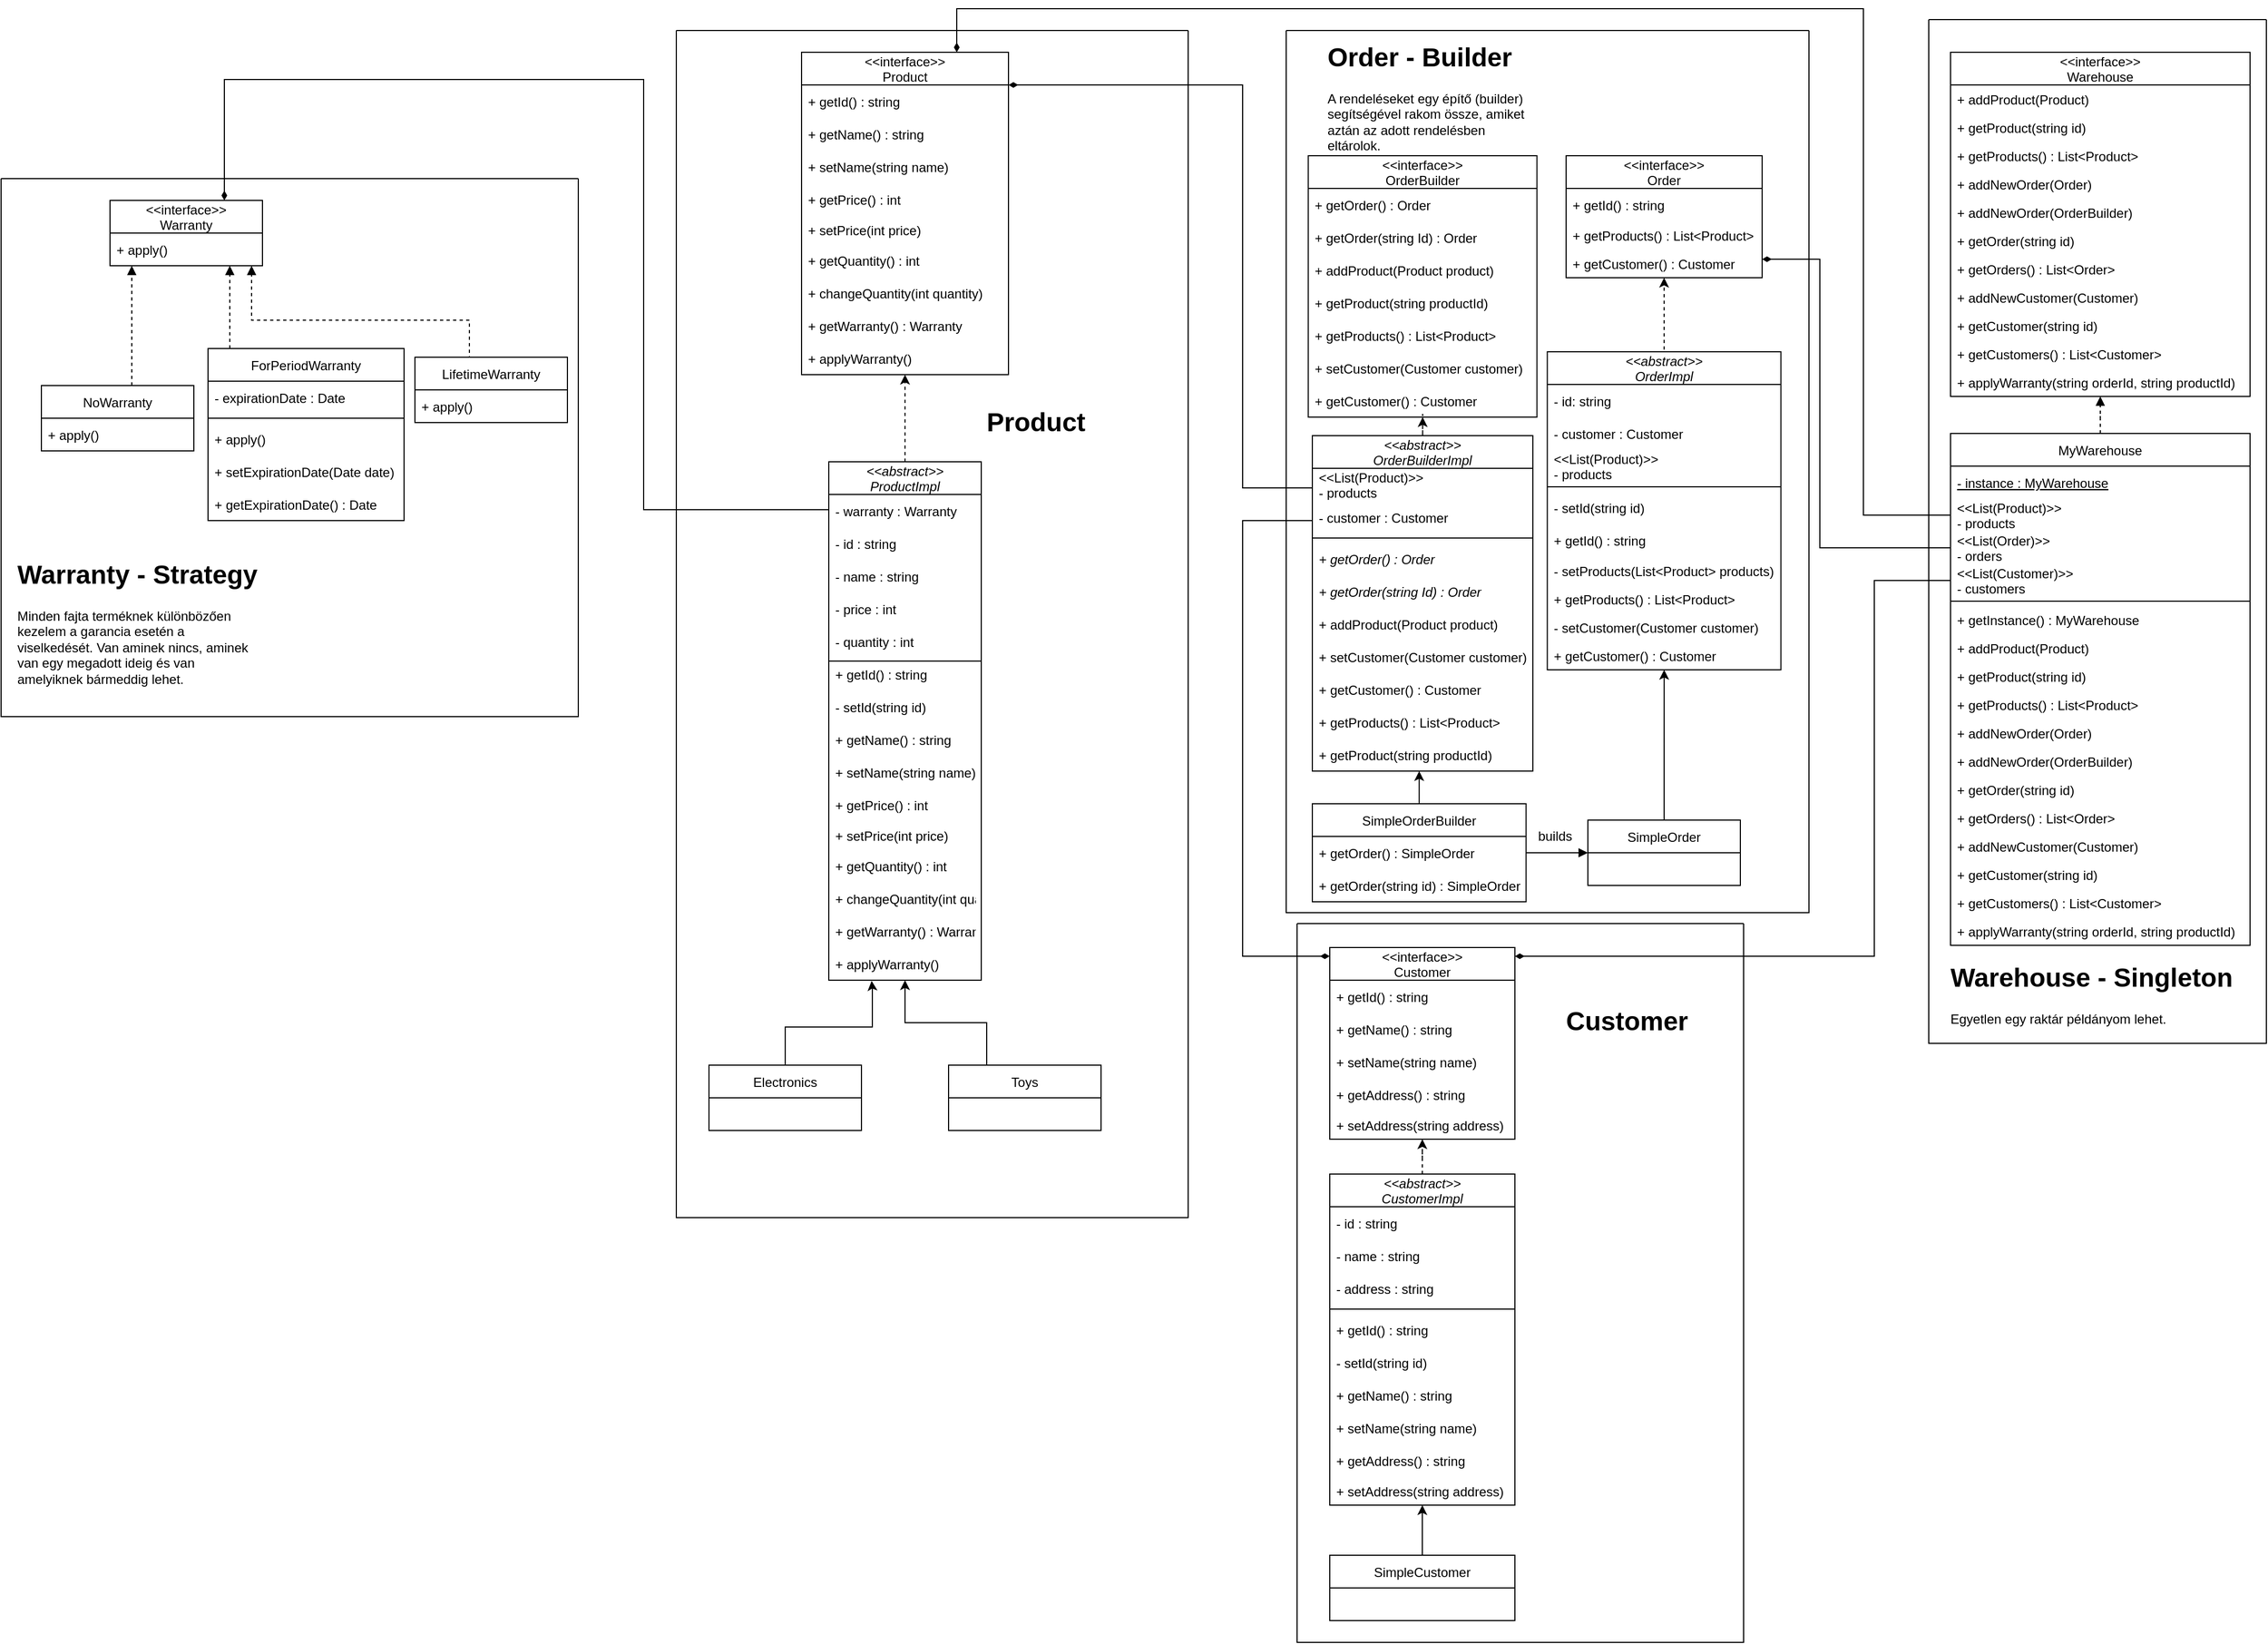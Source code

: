 <mxfile version="18.0.1" type="device"><diagram id="oBquJMsEWs1IF7gtA419" name="Page-1"><mxGraphModel dx="1978" dy="1832" grid="1" gridSize="10" guides="1" tooltips="1" connect="1" arrows="1" fold="1" page="1" pageScale="1" pageWidth="827" pageHeight="1169" math="0" shadow="0"><root><mxCell id="0"/><mxCell id="1" parent="0"/><mxCell id="hvf_pvSt8CkmwN6TIGZC-6" value="&lt;&lt;interface&gt;&gt;&#10;Product" style="swimlane;fontStyle=0;childLayout=stackLayout;horizontal=1;startSize=30;horizontalStack=0;resizeParent=1;resizeParentMax=0;resizeLast=0;collapsible=1;marginBottom=0;" parent="1" vertex="1"><mxGeometry x="-55" y="30" width="190" height="296" as="geometry"/></mxCell><mxCell id="hvf_pvSt8CkmwN6TIGZC-126" value="+ getId() : string" style="text;strokeColor=none;fillColor=none;align=left;verticalAlign=middle;spacingLeft=4;spacingRight=4;overflow=hidden;points=[[0,0.5],[1,0.5]];portConstraint=eastwest;rotatable=0;" parent="hvf_pvSt8CkmwN6TIGZC-6" vertex="1"><mxGeometry y="30" width="190" height="30" as="geometry"/></mxCell><mxCell id="hvf_pvSt8CkmwN6TIGZC-7" value="+ getName() : string" style="text;strokeColor=none;fillColor=none;align=left;verticalAlign=middle;spacingLeft=4;spacingRight=4;overflow=hidden;points=[[0,0.5],[1,0.5]];portConstraint=eastwest;rotatable=0;" parent="hvf_pvSt8CkmwN6TIGZC-6" vertex="1"><mxGeometry y="60" width="190" height="30" as="geometry"/></mxCell><mxCell id="hvf_pvSt8CkmwN6TIGZC-8" value="+ setName(string name)" style="text;strokeColor=none;fillColor=none;align=left;verticalAlign=middle;spacingLeft=4;spacingRight=4;overflow=hidden;points=[[0,0.5],[1,0.5]];portConstraint=eastwest;rotatable=0;" parent="hvf_pvSt8CkmwN6TIGZC-6" vertex="1"><mxGeometry y="90" width="190" height="30" as="geometry"/></mxCell><mxCell id="hvf_pvSt8CkmwN6TIGZC-9" value="+ getPrice() : int" style="text;strokeColor=none;fillColor=none;align=left;verticalAlign=middle;spacingLeft=4;spacingRight=4;overflow=hidden;points=[[0,0.5],[1,0.5]];portConstraint=eastwest;rotatable=0;" parent="hvf_pvSt8CkmwN6TIGZC-6" vertex="1"><mxGeometry y="120" width="190" height="30" as="geometry"/></mxCell><mxCell id="hvf_pvSt8CkmwN6TIGZC-125" value="+ setPrice(int price)" style="text;strokeColor=none;fillColor=none;align=left;verticalAlign=top;spacingLeft=4;spacingRight=4;overflow=hidden;rotatable=0;points=[[0,0.5],[1,0.5]];portConstraint=eastwest;" parent="hvf_pvSt8CkmwN6TIGZC-6" vertex="1"><mxGeometry y="150" width="190" height="26" as="geometry"/></mxCell><mxCell id="hvf_pvSt8CkmwN6TIGZC-129" value="+ getQuantity() : int" style="text;strokeColor=none;fillColor=none;align=left;verticalAlign=middle;spacingLeft=4;spacingRight=4;overflow=hidden;points=[[0,0.5],[1,0.5]];portConstraint=eastwest;rotatable=0;" parent="hvf_pvSt8CkmwN6TIGZC-6" vertex="1"><mxGeometry y="176" width="190" height="30" as="geometry"/></mxCell><mxCell id="hvf_pvSt8CkmwN6TIGZC-128" value="+ changeQuantity(int quantity)" style="text;strokeColor=none;fillColor=none;align=left;verticalAlign=middle;spacingLeft=4;spacingRight=4;overflow=hidden;points=[[0,0.5],[1,0.5]];portConstraint=eastwest;rotatable=0;" parent="hvf_pvSt8CkmwN6TIGZC-6" vertex="1"><mxGeometry y="206" width="190" height="30" as="geometry"/></mxCell><mxCell id="hvf_pvSt8CkmwN6TIGZC-130" value="+ getWarranty() : Warranty" style="text;strokeColor=none;fillColor=none;align=left;verticalAlign=middle;spacingLeft=4;spacingRight=4;overflow=hidden;points=[[0,0.5],[1,0.5]];portConstraint=eastwest;rotatable=0;" parent="hvf_pvSt8CkmwN6TIGZC-6" vertex="1"><mxGeometry y="236" width="190" height="30" as="geometry"/></mxCell><mxCell id="hvf_pvSt8CkmwN6TIGZC-131" value="+ applyWarranty()" style="text;strokeColor=none;fillColor=none;align=left;verticalAlign=middle;spacingLeft=4;spacingRight=4;overflow=hidden;points=[[0,0.5],[1,0.5]];portConstraint=eastwest;rotatable=0;" parent="hvf_pvSt8CkmwN6TIGZC-6" vertex="1"><mxGeometry y="266" width="190" height="30" as="geometry"/></mxCell><mxCell id="hvf_pvSt8CkmwN6TIGZC-17" style="edgeStyle=orthogonalEdgeStyle;rounded=0;orthogonalLoop=1;jettySize=auto;html=1;exitX=0.5;exitY=0;exitDx=0;exitDy=0;dashed=1;" parent="1" source="hvf_pvSt8CkmwN6TIGZC-11" target="hvf_pvSt8CkmwN6TIGZC-6" edge="1"><mxGeometry relative="1" as="geometry"/></mxCell><mxCell id="hvf_pvSt8CkmwN6TIGZC-11" value="&lt;&lt;abstract&gt;&gt;&#10;ProductImpl" style="swimlane;fontStyle=2;childLayout=stackLayout;horizontal=1;startSize=30;horizontalStack=0;resizeParent=1;resizeParentMax=0;resizeLast=0;collapsible=1;marginBottom=0;" parent="1" vertex="1"><mxGeometry x="-30" y="406" width="140" height="476" as="geometry"/></mxCell><mxCell id="hvf_pvSt8CkmwN6TIGZC-12" value="- warranty : Warranty" style="text;strokeColor=none;fillColor=none;align=left;verticalAlign=middle;spacingLeft=4;spacingRight=4;overflow=hidden;points=[[0,0.5],[1,0.5]];portConstraint=eastwest;rotatable=0;" parent="hvf_pvSt8CkmwN6TIGZC-11" vertex="1"><mxGeometry y="30" width="140" height="30" as="geometry"/></mxCell><mxCell id="hvf_pvSt8CkmwN6TIGZC-13" value="- id : string" style="text;strokeColor=none;fillColor=none;align=left;verticalAlign=middle;spacingLeft=4;spacingRight=4;overflow=hidden;points=[[0,0.5],[1,0.5]];portConstraint=eastwest;rotatable=0;" parent="hvf_pvSt8CkmwN6TIGZC-11" vertex="1"><mxGeometry y="60" width="140" height="30" as="geometry"/></mxCell><mxCell id="hvf_pvSt8CkmwN6TIGZC-14" value="- name : string" style="text;strokeColor=none;fillColor=none;align=left;verticalAlign=middle;spacingLeft=4;spacingRight=4;overflow=hidden;points=[[0,0.5],[1,0.5]];portConstraint=eastwest;rotatable=0;" parent="hvf_pvSt8CkmwN6TIGZC-11" vertex="1"><mxGeometry y="90" width="140" height="30" as="geometry"/></mxCell><mxCell id="hvf_pvSt8CkmwN6TIGZC-132" value="- price : int" style="text;strokeColor=none;fillColor=none;align=left;verticalAlign=middle;spacingLeft=4;spacingRight=4;overflow=hidden;points=[[0,0.5],[1,0.5]];portConstraint=eastwest;rotatable=0;" parent="hvf_pvSt8CkmwN6TIGZC-11" vertex="1"><mxGeometry y="120" width="140" height="30" as="geometry"/></mxCell><mxCell id="hvf_pvSt8CkmwN6TIGZC-133" value="- quantity : int" style="text;strokeColor=none;fillColor=none;align=left;verticalAlign=middle;spacingLeft=4;spacingRight=4;overflow=hidden;points=[[0,0.5],[1,0.5]];portConstraint=eastwest;rotatable=0;" parent="hvf_pvSt8CkmwN6TIGZC-11" vertex="1"><mxGeometry y="150" width="140" height="30" as="geometry"/></mxCell><mxCell id="hvf_pvSt8CkmwN6TIGZC-153" value="+ getId() : string" style="text;strokeColor=none;fillColor=none;align=left;verticalAlign=middle;spacingLeft=4;spacingRight=4;overflow=hidden;points=[[0,0.5],[1,0.5]];portConstraint=eastwest;rotatable=0;" parent="hvf_pvSt8CkmwN6TIGZC-11" vertex="1"><mxGeometry y="180" width="140" height="30" as="geometry"/></mxCell><mxCell id="hvf_pvSt8CkmwN6TIGZC-154" value="- setId(string id)" style="text;strokeColor=none;fillColor=none;align=left;verticalAlign=middle;spacingLeft=4;spacingRight=4;overflow=hidden;points=[[0,0.5],[1,0.5]];portConstraint=eastwest;rotatable=0;" parent="hvf_pvSt8CkmwN6TIGZC-11" vertex="1"><mxGeometry y="210" width="140" height="30" as="geometry"/></mxCell><mxCell id="hvf_pvSt8CkmwN6TIGZC-155" value="+ getName() : string" style="text;strokeColor=none;fillColor=none;align=left;verticalAlign=middle;spacingLeft=4;spacingRight=4;overflow=hidden;points=[[0,0.5],[1,0.5]];portConstraint=eastwest;rotatable=0;" parent="hvf_pvSt8CkmwN6TIGZC-11" vertex="1"><mxGeometry y="240" width="140" height="30" as="geometry"/></mxCell><mxCell id="hvf_pvSt8CkmwN6TIGZC-156" value="+ setName(string name)" style="text;strokeColor=none;fillColor=none;align=left;verticalAlign=middle;spacingLeft=4;spacingRight=4;overflow=hidden;points=[[0,0.5],[1,0.5]];portConstraint=eastwest;rotatable=0;" parent="hvf_pvSt8CkmwN6TIGZC-11" vertex="1"><mxGeometry y="270" width="140" height="30" as="geometry"/></mxCell><mxCell id="hvf_pvSt8CkmwN6TIGZC-157" value="+ getPrice() : int" style="text;strokeColor=none;fillColor=none;align=left;verticalAlign=middle;spacingLeft=4;spacingRight=4;overflow=hidden;points=[[0,0.5],[1,0.5]];portConstraint=eastwest;rotatable=0;" parent="hvf_pvSt8CkmwN6TIGZC-11" vertex="1"><mxGeometry y="300" width="140" height="30" as="geometry"/></mxCell><mxCell id="hvf_pvSt8CkmwN6TIGZC-158" value="+ setPrice(int price)" style="text;strokeColor=none;fillColor=none;align=left;verticalAlign=top;spacingLeft=4;spacingRight=4;overflow=hidden;rotatable=0;points=[[0,0.5],[1,0.5]];portConstraint=eastwest;" parent="hvf_pvSt8CkmwN6TIGZC-11" vertex="1"><mxGeometry y="330" width="140" height="26" as="geometry"/></mxCell><mxCell id="hvf_pvSt8CkmwN6TIGZC-159" value="+ getQuantity() : int" style="text;strokeColor=none;fillColor=none;align=left;verticalAlign=middle;spacingLeft=4;spacingRight=4;overflow=hidden;points=[[0,0.5],[1,0.5]];portConstraint=eastwest;rotatable=0;" parent="hvf_pvSt8CkmwN6TIGZC-11" vertex="1"><mxGeometry y="356" width="140" height="30" as="geometry"/></mxCell><mxCell id="hvf_pvSt8CkmwN6TIGZC-160" value="+ changeQuantity(int quantity)" style="text;strokeColor=none;fillColor=none;align=left;verticalAlign=middle;spacingLeft=4;spacingRight=4;overflow=hidden;points=[[0,0.5],[1,0.5]];portConstraint=eastwest;rotatable=0;" parent="hvf_pvSt8CkmwN6TIGZC-11" vertex="1"><mxGeometry y="386" width="140" height="30" as="geometry"/></mxCell><mxCell id="hvf_pvSt8CkmwN6TIGZC-161" value="+ getWarranty() : Warranty" style="text;strokeColor=none;fillColor=none;align=left;verticalAlign=middle;spacingLeft=4;spacingRight=4;overflow=hidden;points=[[0,0.5],[1,0.5]];portConstraint=eastwest;rotatable=0;" parent="hvf_pvSt8CkmwN6TIGZC-11" vertex="1"><mxGeometry y="416" width="140" height="30" as="geometry"/></mxCell><mxCell id="hvf_pvSt8CkmwN6TIGZC-162" value="+ applyWarranty()" style="text;strokeColor=none;fillColor=none;align=left;verticalAlign=middle;spacingLeft=4;spacingRight=4;overflow=hidden;points=[[0,0.5],[1,0.5]];portConstraint=eastwest;rotatable=0;" parent="hvf_pvSt8CkmwN6TIGZC-11" vertex="1"><mxGeometry y="446" width="140" height="30" as="geometry"/></mxCell><mxCell id="hvf_pvSt8CkmwN6TIGZC-31" value="&lt;&lt;interface&gt;&gt;&#10;Warranty" style="swimlane;fontStyle=0;childLayout=stackLayout;horizontal=1;startSize=30;horizontalStack=0;resizeParent=1;resizeParentMax=0;resizeLast=0;collapsible=1;marginBottom=0;" parent="1" vertex="1"><mxGeometry x="-690" y="166" width="140" height="60" as="geometry"/></mxCell><mxCell id="hvf_pvSt8CkmwN6TIGZC-32" value="+ apply()" style="text;strokeColor=none;fillColor=none;align=left;verticalAlign=middle;spacingLeft=4;spacingRight=4;overflow=hidden;points=[[0,0.5],[1,0.5]];portConstraint=eastwest;rotatable=0;" parent="hvf_pvSt8CkmwN6TIGZC-31" vertex="1"><mxGeometry y="30" width="140" height="30" as="geometry"/></mxCell><mxCell id="hvf_pvSt8CkmwN6TIGZC-35" style="edgeStyle=orthogonalEdgeStyle;rounded=0;orthogonalLoop=1;jettySize=auto;html=1;endArrow=diamondThin;endFill=1;strokeWidth=1;entryX=0.75;entryY=0;entryDx=0;entryDy=0;exitX=0;exitY=0.5;exitDx=0;exitDy=0;" parent="1" source="hvf_pvSt8CkmwN6TIGZC-12" target="hvf_pvSt8CkmwN6TIGZC-31" edge="1"><mxGeometry relative="1" as="geometry"><mxPoint x="150" y="245" as="sourcePoint"/><Array as="points"><mxPoint x="-30" y="450"/><mxPoint x="-200" y="450"/><mxPoint x="-200" y="55"/><mxPoint x="-585" y="55"/></Array></mxGeometry></mxCell><mxCell id="hvf_pvSt8CkmwN6TIGZC-45" style="edgeStyle=orthogonalEdgeStyle;rounded=0;orthogonalLoop=1;jettySize=auto;html=1;exitX=0.25;exitY=0;exitDx=0;exitDy=0;endArrow=block;endFill=1;strokeWidth=1;dashed=1;" parent="1" source="hvf_pvSt8CkmwN6TIGZC-36" target="hvf_pvSt8CkmwN6TIGZC-31" edge="1"><mxGeometry relative="1" as="geometry"><mxPoint x="-670" y="286" as="targetPoint"/><Array as="points"><mxPoint x="-670" y="336"/></Array></mxGeometry></mxCell><mxCell id="hvf_pvSt8CkmwN6TIGZC-36" value="NoWarranty" style="swimlane;fontStyle=0;childLayout=stackLayout;horizontal=1;startSize=30;horizontalStack=0;resizeParent=1;resizeParentMax=0;resizeLast=0;collapsible=1;marginBottom=0;" parent="1" vertex="1"><mxGeometry x="-753" y="336" width="140" height="60" as="geometry"/></mxCell><mxCell id="hvf_pvSt8CkmwN6TIGZC-166" value="+ apply()" style="text;strokeColor=none;fillColor=none;align=left;verticalAlign=middle;spacingLeft=4;spacingRight=4;overflow=hidden;points=[[0,0.5],[1,0.5]];portConstraint=eastwest;rotatable=0;" parent="hvf_pvSt8CkmwN6TIGZC-36" vertex="1"><mxGeometry y="30" width="140" height="30" as="geometry"/></mxCell><mxCell id="hvf_pvSt8CkmwN6TIGZC-54" style="edgeStyle=orthogonalEdgeStyle;rounded=0;orthogonalLoop=1;jettySize=auto;html=1;endArrow=block;endFill=1;strokeWidth=1;dashed=1;" parent="1" source="hvf_pvSt8CkmwN6TIGZC-46" target="hvf_pvSt8CkmwN6TIGZC-31" edge="1"><mxGeometry relative="1" as="geometry"><mxPoint x="-630" y="286" as="targetPoint"/><Array as="points"><mxPoint x="-580" y="266"/><mxPoint x="-580" y="266"/></Array></mxGeometry></mxCell><mxCell id="hvf_pvSt8CkmwN6TIGZC-55" style="edgeStyle=orthogonalEdgeStyle;rounded=0;orthogonalLoop=1;jettySize=auto;html=1;exitX=0.5;exitY=0;exitDx=0;exitDy=0;endArrow=block;endFill=1;strokeWidth=1;dashed=1;" parent="1" source="hvf_pvSt8CkmwN6TIGZC-50" target="hvf_pvSt8CkmwN6TIGZC-31" edge="1"><mxGeometry relative="1" as="geometry"><mxPoint x="-590" y="286" as="targetPoint"/><Array as="points"><mxPoint x="-360" y="276"/><mxPoint x="-560" y="276"/></Array></mxGeometry></mxCell><mxCell id="hvf_pvSt8CkmwN6TIGZC-75" style="edgeStyle=orthogonalEdgeStyle;rounded=0;orthogonalLoop=1;jettySize=auto;html=1;exitX=0;exitY=0.5;exitDx=0;exitDy=0;entryX=0.75;entryY=0;entryDx=0;entryDy=0;endArrow=diamondThin;endFill=1;strokeWidth=1;" parent="1" source="hvf_pvSt8CkmwN6TIGZC-66" target="hvf_pvSt8CkmwN6TIGZC-6" edge="1"><mxGeometry relative="1" as="geometry"><Array as="points"><mxPoint x="920" y="455"/><mxPoint x="920" y="-10"/><mxPoint x="88" y="-10"/></Array></mxGeometry></mxCell><mxCell id="hvf_pvSt8CkmwN6TIGZC-85" style="edgeStyle=orthogonalEdgeStyle;rounded=0;orthogonalLoop=1;jettySize=auto;html=1;exitX=0;exitY=0.5;exitDx=0;exitDy=0;endArrow=diamondThin;endFill=1;strokeWidth=1;" parent="1" source="hvf_pvSt8CkmwN6TIGZC-68" target="hvf_pvSt8CkmwN6TIGZC-88" edge="1"><mxGeometry relative="1" as="geometry"><Array as="points"><mxPoint x="880" y="485"/><mxPoint x="880" y="220"/></Array></mxGeometry></mxCell><mxCell id="hvf_pvSt8CkmwN6TIGZC-87" style="edgeStyle=orthogonalEdgeStyle;rounded=0;orthogonalLoop=1;jettySize=auto;html=1;exitX=0;exitY=0.5;exitDx=0;exitDy=0;endArrow=diamondThin;endFill=1;strokeWidth=1;" parent="1" source="hvf_pvSt8CkmwN6TIGZC-141" target="hvf_pvSt8CkmwN6TIGZC-6" edge="1"><mxGeometry relative="1" as="geometry"><Array as="points"><mxPoint x="350" y="430"/><mxPoint x="350" y="60"/></Array><mxPoint x="437" y="564" as="sourcePoint"/></mxGeometry></mxCell><mxCell id="hvf_pvSt8CkmwN6TIGZC-136" value="" style="swimlane;startSize=0;" parent="1" vertex="1"><mxGeometry x="390" y="10" width="480" height="810" as="geometry"><mxRectangle x="400" y="226" width="50" height="40" as="alternateBounds"/></mxGeometry></mxCell><mxCell id="hvf_pvSt8CkmwN6TIGZC-76" value="&lt;&lt;interface&gt;&gt;&#10;OrderBuilder" style="swimlane;fontStyle=0;childLayout=stackLayout;horizontal=1;startSize=30;horizontalStack=0;resizeParent=1;resizeParentMax=0;resizeLast=0;collapsible=1;marginBottom=0;" parent="hvf_pvSt8CkmwN6TIGZC-136" vertex="1"><mxGeometry x="20.25" y="115" width="210" height="240" as="geometry"/></mxCell><mxCell id="hvf_pvSt8CkmwN6TIGZC-77" value="+ getOrder() : Order" style="text;strokeColor=none;fillColor=none;align=left;verticalAlign=middle;spacingLeft=4;spacingRight=4;overflow=hidden;points=[[0,0.5],[1,0.5]];portConstraint=eastwest;rotatable=0;" parent="hvf_pvSt8CkmwN6TIGZC-76" vertex="1"><mxGeometry y="30" width="210" height="30" as="geometry"/></mxCell><mxCell id="GXIktzXHSKC6lYIr2yip-3" value="+ getOrder(string Id) : Order" style="text;strokeColor=none;fillColor=none;align=left;verticalAlign=middle;spacingLeft=4;spacingRight=4;overflow=hidden;points=[[0,0.5],[1,0.5]];portConstraint=eastwest;rotatable=0;" vertex="1" parent="hvf_pvSt8CkmwN6TIGZC-76"><mxGeometry y="60" width="210" height="30" as="geometry"/></mxCell><mxCell id="hvf_pvSt8CkmwN6TIGZC-78" value="+ addProduct(Product product)" style="text;strokeColor=none;fillColor=none;align=left;verticalAlign=middle;spacingLeft=4;spacingRight=4;overflow=hidden;points=[[0,0.5],[1,0.5]];portConstraint=eastwest;rotatable=0;" parent="hvf_pvSt8CkmwN6TIGZC-76" vertex="1"><mxGeometry y="90" width="210" height="30" as="geometry"/></mxCell><mxCell id="GXIktzXHSKC6lYIr2yip-15" value="+ getProduct(string productId)" style="text;strokeColor=none;fillColor=none;align=left;verticalAlign=middle;spacingLeft=4;spacingRight=4;overflow=hidden;points=[[0,0.5],[1,0.5]];portConstraint=eastwest;rotatable=0;" vertex="1" parent="hvf_pvSt8CkmwN6TIGZC-76"><mxGeometry y="120" width="210" height="30" as="geometry"/></mxCell><mxCell id="GXIktzXHSKC6lYIr2yip-17" value="+ getProducts() : List&lt;Product&gt;" style="text;strokeColor=none;fillColor=none;align=left;verticalAlign=middle;spacingLeft=4;spacingRight=4;overflow=hidden;points=[[0,0.5],[1,0.5]];portConstraint=eastwest;rotatable=0;" vertex="1" parent="hvf_pvSt8CkmwN6TIGZC-76"><mxGeometry y="150" width="210" height="30" as="geometry"/></mxCell><mxCell id="z3goTP2to5Uvi41ljA8y-73" value="+ setCustomer(Customer customer)" style="text;strokeColor=none;fillColor=none;align=left;verticalAlign=middle;spacingLeft=4;spacingRight=4;overflow=hidden;points=[[0,0.5],[1,0.5]];portConstraint=eastwest;rotatable=0;" parent="hvf_pvSt8CkmwN6TIGZC-76" vertex="1"><mxGeometry y="180" width="210" height="30" as="geometry"/></mxCell><mxCell id="z3goTP2to5Uvi41ljA8y-76" value="+ getCustomer() : Customer" style="text;strokeColor=none;fillColor=none;align=left;verticalAlign=middle;spacingLeft=4;spacingRight=4;overflow=hidden;points=[[0,0.5],[1,0.5]];portConstraint=eastwest;rotatable=0;" parent="hvf_pvSt8CkmwN6TIGZC-76" vertex="1"><mxGeometry y="210" width="210" height="30" as="geometry"/></mxCell><mxCell id="hvf_pvSt8CkmwN6TIGZC-142" style="edgeStyle=orthogonalEdgeStyle;rounded=0;orthogonalLoop=1;jettySize=auto;html=1;exitX=0.5;exitY=0;exitDx=0;exitDy=0;endArrow=classic;endFill=1;strokeWidth=1;" parent="hvf_pvSt8CkmwN6TIGZC-136" source="hvf_pvSt8CkmwN6TIGZC-80" target="hvf_pvSt8CkmwN6TIGZC-140" edge="1"><mxGeometry relative="1" as="geometry"><Array as="points"><mxPoint x="125" y="665"/><mxPoint x="125" y="665"/></Array></mxGeometry></mxCell><mxCell id="hvf_pvSt8CkmwN6TIGZC-80" value="SimpleOrderBuilder" style="swimlane;fontStyle=0;childLayout=stackLayout;horizontal=1;startSize=30;horizontalStack=0;resizeParent=1;resizeParentMax=0;resizeLast=0;collapsible=1;marginBottom=0;" parent="hvf_pvSt8CkmwN6TIGZC-136" vertex="1"><mxGeometry x="24" y="710" width="196.25" height="90" as="geometry"/></mxCell><mxCell id="z3goTP2to5Uvi41ljA8y-71" value="+ getOrder() : SimpleOrder" style="text;strokeColor=none;fillColor=none;align=left;verticalAlign=middle;spacingLeft=4;spacingRight=4;overflow=hidden;points=[[0,0.5],[1,0.5]];portConstraint=eastwest;rotatable=0;" parent="hvf_pvSt8CkmwN6TIGZC-80" vertex="1"><mxGeometry y="30" width="196.25" height="30" as="geometry"/></mxCell><mxCell id="GXIktzXHSKC6lYIr2yip-9" value="+ getOrder(string id) : SimpleOrder" style="text;strokeColor=none;fillColor=none;align=left;verticalAlign=middle;spacingLeft=4;spacingRight=4;overflow=hidden;points=[[0,0.5],[1,0.5]];portConstraint=eastwest;rotatable=0;" vertex="1" parent="hvf_pvSt8CkmwN6TIGZC-80"><mxGeometry y="60" width="196.25" height="30" as="geometry"/></mxCell><mxCell id="hvf_pvSt8CkmwN6TIGZC-84" style="edgeStyle=orthogonalEdgeStyle;rounded=0;orthogonalLoop=1;jettySize=auto;html=1;exitX=0.5;exitY=0;exitDx=0;exitDy=0;endArrow=classic;endFill=1;strokeWidth=1;dashed=1;" parent="hvf_pvSt8CkmwN6TIGZC-136" source="hvf_pvSt8CkmwN6TIGZC-140" target="hvf_pvSt8CkmwN6TIGZC-76" edge="1"><mxGeometry relative="1" as="geometry"/></mxCell><mxCell id="hvf_pvSt8CkmwN6TIGZC-140" value="&lt;&lt;abstract&gt;&gt;&#10;OrderBuilderImpl" style="swimlane;fontStyle=2;childLayout=stackLayout;horizontal=1;startSize=30;horizontalStack=0;resizeParent=1;resizeParentMax=0;resizeLast=0;collapsible=1;marginBottom=0;" parent="hvf_pvSt8CkmwN6TIGZC-136" vertex="1"><mxGeometry x="24" y="372" width="202.5" height="308" as="geometry"/></mxCell><mxCell id="hvf_pvSt8CkmwN6TIGZC-141" value="&lt;&lt;List(Product)&gt;&gt;&#10;- products" style="text;strokeColor=none;fillColor=none;align=left;verticalAlign=middle;spacingLeft=4;spacingRight=4;overflow=hidden;points=[[0,0.5],[1,0.5]];portConstraint=eastwest;rotatable=0;" parent="hvf_pvSt8CkmwN6TIGZC-140" vertex="1"><mxGeometry y="30" width="202.5" height="30" as="geometry"/></mxCell><mxCell id="z3goTP2to5Uvi41ljA8y-72" value="- customer : Customer" style="text;strokeColor=none;fillColor=none;align=left;verticalAlign=middle;spacingLeft=4;spacingRight=4;overflow=hidden;points=[[0,0.5],[1,0.5]];portConstraint=eastwest;rotatable=0;" parent="hvf_pvSt8CkmwN6TIGZC-140" vertex="1"><mxGeometry y="60" width="202.5" height="30" as="geometry"/></mxCell><mxCell id="hvf_pvSt8CkmwN6TIGZC-174" value="" style="line;strokeWidth=1;fillColor=none;align=left;verticalAlign=middle;spacingTop=-1;spacingLeft=3;spacingRight=3;rotatable=0;labelPosition=right;points=[];portConstraint=eastwest;" parent="hvf_pvSt8CkmwN6TIGZC-140" vertex="1"><mxGeometry y="90" width="202.5" height="8" as="geometry"/></mxCell><mxCell id="hvf_pvSt8CkmwN6TIGZC-172" value="+ getOrder() : Order" style="text;strokeColor=none;fillColor=none;align=left;verticalAlign=middle;spacingLeft=4;spacingRight=4;overflow=hidden;points=[[0,0.5],[1,0.5]];portConstraint=eastwest;rotatable=0;fontStyle=2" parent="hvf_pvSt8CkmwN6TIGZC-140" vertex="1"><mxGeometry y="98" width="202.5" height="30" as="geometry"/></mxCell><mxCell id="GXIktzXHSKC6lYIr2yip-5" value="+ getOrder(string Id) : Order" style="text;strokeColor=none;fillColor=none;align=left;verticalAlign=middle;spacingLeft=4;spacingRight=4;overflow=hidden;points=[[0,0.5],[1,0.5]];portConstraint=eastwest;rotatable=0;fontStyle=2" vertex="1" parent="hvf_pvSt8CkmwN6TIGZC-140"><mxGeometry y="128" width="202.5" height="30" as="geometry"/></mxCell><mxCell id="z3goTP2to5Uvi41ljA8y-58" value="+ addProduct(Product product)" style="text;strokeColor=none;fillColor=none;align=left;verticalAlign=middle;spacingLeft=4;spacingRight=4;overflow=hidden;points=[[0,0.5],[1,0.5]];portConstraint=eastwest;rotatable=0;" parent="hvf_pvSt8CkmwN6TIGZC-140" vertex="1"><mxGeometry y="158" width="202.5" height="30" as="geometry"/></mxCell><mxCell id="z3goTP2to5Uvi41ljA8y-74" value="+ setCustomer(Customer customer)" style="text;strokeColor=none;fillColor=none;align=left;verticalAlign=middle;spacingLeft=4;spacingRight=4;overflow=hidden;points=[[0,0.5],[1,0.5]];portConstraint=eastwest;rotatable=0;" parent="hvf_pvSt8CkmwN6TIGZC-140" vertex="1"><mxGeometry y="188" width="202.5" height="30" as="geometry"/></mxCell><mxCell id="z3goTP2to5Uvi41ljA8y-75" value="+ getCustomer() : Customer" style="text;strokeColor=none;fillColor=none;align=left;verticalAlign=middle;spacingLeft=4;spacingRight=4;overflow=hidden;points=[[0,0.5],[1,0.5]];portConstraint=eastwest;rotatable=0;" parent="hvf_pvSt8CkmwN6TIGZC-140" vertex="1"><mxGeometry y="218" width="202.5" height="30" as="geometry"/></mxCell><mxCell id="GXIktzXHSKC6lYIr2yip-6" value="+ getProducts() : List&lt;Product&gt;" style="text;strokeColor=none;fillColor=none;align=left;verticalAlign=middle;spacingLeft=4;spacingRight=4;overflow=hidden;points=[[0,0.5],[1,0.5]];portConstraint=eastwest;rotatable=0;" vertex="1" parent="hvf_pvSt8CkmwN6TIGZC-140"><mxGeometry y="248" width="202.5" height="30" as="geometry"/></mxCell><mxCell id="GXIktzXHSKC6lYIr2yip-16" value="+ getProduct(string productId)" style="text;strokeColor=none;fillColor=none;align=left;verticalAlign=middle;spacingLeft=4;spacingRight=4;overflow=hidden;points=[[0,0.5],[1,0.5]];portConstraint=eastwest;rotatable=0;" vertex="1" parent="hvf_pvSt8CkmwN6TIGZC-140"><mxGeometry y="278" width="202.5" height="30" as="geometry"/></mxCell><mxCell id="z3goTP2to5Uvi41ljA8y-70" style="edgeStyle=orthogonalEdgeStyle;rounded=0;orthogonalLoop=1;jettySize=auto;html=1;exitX=0.5;exitY=0;exitDx=0;exitDy=0;dashed=1;" parent="hvf_pvSt8CkmwN6TIGZC-136" source="hvf_pvSt8CkmwN6TIGZC-92" target="hvf_pvSt8CkmwN6TIGZC-88" edge="1"><mxGeometry relative="1" as="geometry"><Array as="points"><mxPoint x="347" y="315"/><mxPoint x="347" y="315"/></Array></mxGeometry></mxCell><mxCell id="hvf_pvSt8CkmwN6TIGZC-92" value="&lt;&lt;abstract&gt;&gt;&#10;OrderImpl" style="swimlane;fontStyle=2;childLayout=stackLayout;horizontal=1;startSize=30;horizontalStack=0;resizeParent=1;resizeParentMax=0;resizeLast=0;collapsible=1;marginBottom=0;" parent="hvf_pvSt8CkmwN6TIGZC-136" vertex="1"><mxGeometry x="239.75" y="295" width="214.5" height="292" as="geometry"/></mxCell><mxCell id="hvf_pvSt8CkmwN6TIGZC-94" value="- id: string" style="text;strokeColor=none;fillColor=none;align=left;verticalAlign=middle;spacingLeft=4;spacingRight=4;overflow=hidden;points=[[0,0.5],[1,0.5]];portConstraint=eastwest;rotatable=0;" parent="hvf_pvSt8CkmwN6TIGZC-92" vertex="1"><mxGeometry y="30" width="214.5" height="30" as="geometry"/></mxCell><mxCell id="hvf_pvSt8CkmwN6TIGZC-93" value="- customer : Customer" style="text;strokeColor=none;fillColor=none;align=left;verticalAlign=middle;spacingLeft=4;spacingRight=4;overflow=hidden;points=[[0,0.5],[1,0.5]];portConstraint=eastwest;rotatable=0;" parent="hvf_pvSt8CkmwN6TIGZC-92" vertex="1"><mxGeometry y="60" width="214.5" height="30" as="geometry"/></mxCell><mxCell id="GXIktzXHSKC6lYIr2yip-4" value="&lt;&lt;List(Product)&gt;&gt;&#10;- products" style="text;strokeColor=none;fillColor=none;align=left;verticalAlign=middle;spacingLeft=4;spacingRight=4;overflow=hidden;points=[[0,0.5],[1,0.5]];portConstraint=eastwest;rotatable=0;" vertex="1" parent="hvf_pvSt8CkmwN6TIGZC-92"><mxGeometry y="90" width="214.5" height="30" as="geometry"/></mxCell><mxCell id="hvf_pvSt8CkmwN6TIGZC-179" value="" style="line;strokeWidth=1;fillColor=none;align=left;verticalAlign=middle;spacingTop=-1;spacingLeft=3;spacingRight=3;rotatable=0;labelPosition=right;points=[];portConstraint=eastwest;" parent="hvf_pvSt8CkmwN6TIGZC-92" vertex="1"><mxGeometry y="120" width="214.5" height="8" as="geometry"/></mxCell><mxCell id="hvf_pvSt8CkmwN6TIGZC-176" value="- setId(string id)" style="text;strokeColor=none;fillColor=none;align=left;verticalAlign=middle;spacingLeft=4;spacingRight=4;overflow=hidden;points=[[0,0.5],[1,0.5]];portConstraint=eastwest;rotatable=0;" parent="hvf_pvSt8CkmwN6TIGZC-92" vertex="1"><mxGeometry y="128" width="214.5" height="30" as="geometry"/></mxCell><mxCell id="hvf_pvSt8CkmwN6TIGZC-175" value="+ getId() : string" style="text;strokeColor=none;fillColor=none;align=left;verticalAlign=middle;spacingLeft=4;spacingRight=4;overflow=hidden;points=[[0,0.5],[1,0.5]];portConstraint=eastwest;rotatable=0;" parent="hvf_pvSt8CkmwN6TIGZC-92" vertex="1"><mxGeometry y="158" width="214.5" height="30" as="geometry"/></mxCell><mxCell id="GXIktzXHSKC6lYIr2yip-7" value="- setProducts(List&lt;Product&gt; products)" style="text;strokeColor=none;fillColor=none;align=left;verticalAlign=top;spacingLeft=4;spacingRight=4;overflow=hidden;rotatable=0;points=[[0,0.5],[1,0.5]];portConstraint=eastwest;" vertex="1" parent="hvf_pvSt8CkmwN6TIGZC-92"><mxGeometry y="188" width="214.5" height="26" as="geometry"/></mxCell><mxCell id="hvf_pvSt8CkmwN6TIGZC-177" value="+ getProducts() : List&lt;Product&gt;" style="text;strokeColor=none;fillColor=none;align=left;verticalAlign=top;spacingLeft=4;spacingRight=4;overflow=hidden;rotatable=0;points=[[0,0.5],[1,0.5]];portConstraint=eastwest;" parent="hvf_pvSt8CkmwN6TIGZC-92" vertex="1"><mxGeometry y="214" width="214.5" height="26" as="geometry"/></mxCell><mxCell id="GXIktzXHSKC6lYIr2yip-8" value="- setCustomer(Customer customer)" style="text;strokeColor=none;fillColor=none;align=left;verticalAlign=top;spacingLeft=4;spacingRight=4;overflow=hidden;rotatable=0;points=[[0,0.5],[1,0.5]];portConstraint=eastwest;" vertex="1" parent="hvf_pvSt8CkmwN6TIGZC-92"><mxGeometry y="240" width="214.5" height="26" as="geometry"/></mxCell><mxCell id="z3goTP2to5Uvi41ljA8y-52" value="+ getCustomer() : Customer" style="text;strokeColor=none;fillColor=none;align=left;verticalAlign=top;spacingLeft=4;spacingRight=4;overflow=hidden;rotatable=0;points=[[0,0.5],[1,0.5]];portConstraint=eastwest;" parent="hvf_pvSt8CkmwN6TIGZC-92" vertex="1"><mxGeometry y="266" width="214.5" height="26" as="geometry"/></mxCell><mxCell id="hvf_pvSt8CkmwN6TIGZC-88" value="&lt;&lt;interface&gt;&gt;&#10;Order" style="swimlane;fontStyle=0;childLayout=stackLayout;horizontal=1;startSize=30;horizontalStack=0;resizeParent=1;resizeParentMax=0;resizeLast=0;collapsible=1;marginBottom=0;" parent="hvf_pvSt8CkmwN6TIGZC-136" vertex="1"><mxGeometry x="257" y="115" width="180" height="112" as="geometry"/></mxCell><mxCell id="hvf_pvSt8CkmwN6TIGZC-89" value="+ getId() : string" style="text;strokeColor=none;fillColor=none;align=left;verticalAlign=middle;spacingLeft=4;spacingRight=4;overflow=hidden;points=[[0,0.5],[1,0.5]];portConstraint=eastwest;rotatable=0;" parent="hvf_pvSt8CkmwN6TIGZC-88" vertex="1"><mxGeometry y="30" width="180" height="30" as="geometry"/></mxCell><mxCell id="hvf_pvSt8CkmwN6TIGZC-111" value="+ getProducts() : List&lt;Product&gt;" style="text;strokeColor=none;fillColor=none;align=left;verticalAlign=top;spacingLeft=4;spacingRight=4;overflow=hidden;rotatable=0;points=[[0,0.5],[1,0.5]];portConstraint=eastwest;" parent="hvf_pvSt8CkmwN6TIGZC-88" vertex="1"><mxGeometry y="60" width="180" height="26" as="geometry"/></mxCell><mxCell id="z3goTP2to5Uvi41ljA8y-51" value="+ getCustomer() : Customer" style="text;strokeColor=none;fillColor=none;align=left;verticalAlign=top;spacingLeft=4;spacingRight=4;overflow=hidden;rotatable=0;points=[[0,0.5],[1,0.5]];portConstraint=eastwest;" parent="hvf_pvSt8CkmwN6TIGZC-88" vertex="1"><mxGeometry y="86" width="180" height="26" as="geometry"/></mxCell><mxCell id="z3goTP2to5Uvi41ljA8y-69" style="edgeStyle=orthogonalEdgeStyle;rounded=0;orthogonalLoop=1;jettySize=auto;html=1;exitX=0.5;exitY=0;exitDx=0;exitDy=0;" parent="hvf_pvSt8CkmwN6TIGZC-136" source="z3goTP2to5Uvi41ljA8y-68" target="hvf_pvSt8CkmwN6TIGZC-92" edge="1"><mxGeometry relative="1" as="geometry"/></mxCell><mxCell id="z3goTP2to5Uvi41ljA8y-68" value="SimpleOrder" style="swimlane;fontStyle=0;childLayout=stackLayout;horizontal=1;startSize=30;horizontalStack=0;resizeParent=1;resizeParentMax=0;resizeLast=0;collapsible=1;marginBottom=0;" parent="hvf_pvSt8CkmwN6TIGZC-136" vertex="1"><mxGeometry x="277" y="725" width="140" height="60" as="geometry"/></mxCell><mxCell id="GXIktzXHSKC6lYIr2yip-10" style="edgeStyle=orthogonalEdgeStyle;rounded=0;orthogonalLoop=1;jettySize=auto;html=1;exitX=1;exitY=0.5;exitDx=0;exitDy=0;entryX=0;entryY=0.5;entryDx=0;entryDy=0;endArrow=block;endFill=1;" edge="1" parent="hvf_pvSt8CkmwN6TIGZC-136" source="z3goTP2to5Uvi41ljA8y-71" target="z3goTP2to5Uvi41ljA8y-68"><mxGeometry relative="1" as="geometry"/></mxCell><mxCell id="GXIktzXHSKC6lYIr2yip-11" value="builds" style="text;html=1;strokeColor=none;fillColor=none;align=center;verticalAlign=middle;whiteSpace=wrap;rounded=0;" vertex="1" parent="hvf_pvSt8CkmwN6TIGZC-136"><mxGeometry x="217" y="725" width="60" height="30" as="geometry"/></mxCell><mxCell id="hvf_pvSt8CkmwN6TIGZC-108" value="&lt;h1&gt;Order - Builder&lt;/h1&gt;&lt;p&gt;A rendeléseket egy építő (builder) segítségével rakom össze, amiket aztán az adott rendelésben eltárolok.&lt;/p&gt;" style="text;html=1;strokeColor=none;fillColor=none;spacing=5;spacingTop=-20;whiteSpace=wrap;overflow=hidden;rounded=0;" parent="hvf_pvSt8CkmwN6TIGZC-136" vertex="1"><mxGeometry x="33.38" y="5" width="190" height="110" as="geometry"/></mxCell><mxCell id="hvf_pvSt8CkmwN6TIGZC-137" value="" style="swimlane;startSize=0;" parent="1" vertex="1"><mxGeometry x="980" width="310" height="940" as="geometry"/></mxCell><mxCell id="hvf_pvSt8CkmwN6TIGZC-65" value="MyWarehouse" style="swimlane;fontStyle=0;childLayout=stackLayout;horizontal=1;startSize=30;horizontalStack=0;resizeParent=1;resizeParentMax=0;resizeLast=0;collapsible=1;marginBottom=0;" parent="hvf_pvSt8CkmwN6TIGZC-137" vertex="1"><mxGeometry x="20" y="380" width="275" height="470" as="geometry"><mxRectangle x="730" y="180" width="110" height="30" as="alternateBounds"/></mxGeometry></mxCell><mxCell id="hvf_pvSt8CkmwN6TIGZC-67" value="- instance : MyWarehouse" style="text;strokeColor=none;fillColor=none;align=left;verticalAlign=middle;spacingLeft=4;spacingRight=4;overflow=hidden;points=[[0,0.5],[1,0.5]];portConstraint=eastwest;rotatable=0;fontStyle=4" parent="hvf_pvSt8CkmwN6TIGZC-65" vertex="1"><mxGeometry y="30" width="275" height="30" as="geometry"/></mxCell><mxCell id="hvf_pvSt8CkmwN6TIGZC-66" value="&lt;&lt;List(Product)&gt;&gt;&#10;- products" style="text;strokeColor=none;fillColor=none;align=left;verticalAlign=middle;spacingLeft=4;spacingRight=4;overflow=hidden;points=[[0,0.5],[1,0.5]];portConstraint=eastwest;rotatable=0;" parent="hvf_pvSt8CkmwN6TIGZC-65" vertex="1"><mxGeometry y="60" width="275" height="30" as="geometry"/></mxCell><mxCell id="hvf_pvSt8CkmwN6TIGZC-68" value="&lt;&lt;List(Order)&gt;&gt;&#10;- orders" style="text;strokeColor=none;fillColor=none;align=left;verticalAlign=middle;spacingLeft=4;spacingRight=4;overflow=hidden;points=[[0,0.5],[1,0.5]];portConstraint=eastwest;rotatable=0;" parent="hvf_pvSt8CkmwN6TIGZC-65" vertex="1"><mxGeometry y="90" width="275" height="30" as="geometry"/></mxCell><mxCell id="z3goTP2to5Uvi41ljA8y-78" value="&lt;&lt;List(Customer)&gt;&gt;&#10;- customers" style="text;strokeColor=none;fillColor=none;align=left;verticalAlign=middle;spacingLeft=4;spacingRight=4;overflow=hidden;points=[[0,0.5],[1,0.5]];portConstraint=eastwest;rotatable=0;" parent="hvf_pvSt8CkmwN6TIGZC-65" vertex="1"><mxGeometry y="120" width="275" height="30" as="geometry"/></mxCell><mxCell id="hvf_pvSt8CkmwN6TIGZC-123" value="" style="line;strokeWidth=1;fillColor=none;align=left;verticalAlign=middle;spacingTop=-1;spacingLeft=3;spacingRight=3;rotatable=0;labelPosition=right;points=[];portConstraint=eastwest;" parent="hvf_pvSt8CkmwN6TIGZC-65" vertex="1"><mxGeometry y="150" width="275" height="8" as="geometry"/></mxCell><mxCell id="hvf_pvSt8CkmwN6TIGZC-124" value="+ getInstance() : MyWarehouse" style="text;strokeColor=none;fillColor=none;align=left;verticalAlign=top;spacingLeft=4;spacingRight=4;overflow=hidden;rotatable=0;points=[[0,0.5],[1,0.5]];portConstraint=eastwest;" parent="hvf_pvSt8CkmwN6TIGZC-65" vertex="1"><mxGeometry y="158" width="275" height="26" as="geometry"/></mxCell><mxCell id="z3goTP2to5Uvi41ljA8y-92" value="+ addProduct(Product)" style="text;strokeColor=none;fillColor=none;align=left;verticalAlign=top;spacingLeft=4;spacingRight=4;overflow=hidden;rotatable=0;points=[[0,0.5],[1,0.5]];portConstraint=eastwest;" parent="hvf_pvSt8CkmwN6TIGZC-65" vertex="1"><mxGeometry y="184" width="275" height="26" as="geometry"/></mxCell><mxCell id="z3goTP2to5Uvi41ljA8y-93" value="+ getProduct(string id)" style="text;strokeColor=none;fillColor=none;align=left;verticalAlign=top;spacingLeft=4;spacingRight=4;overflow=hidden;rotatable=0;points=[[0,0.5],[1,0.5]];portConstraint=eastwest;" parent="hvf_pvSt8CkmwN6TIGZC-65" vertex="1"><mxGeometry y="210" width="275" height="26" as="geometry"/></mxCell><mxCell id="z3goTP2to5Uvi41ljA8y-94" value="+ getProducts() : List&lt;Product&gt;" style="text;strokeColor=none;fillColor=none;align=left;verticalAlign=top;spacingLeft=4;spacingRight=4;overflow=hidden;rotatable=0;points=[[0,0.5],[1,0.5]];portConstraint=eastwest;" parent="hvf_pvSt8CkmwN6TIGZC-65" vertex="1"><mxGeometry y="236" width="275" height="26" as="geometry"/></mxCell><mxCell id="z3goTP2to5Uvi41ljA8y-95" value="+ addNewOrder(Order)" style="text;strokeColor=none;fillColor=none;align=left;verticalAlign=top;spacingLeft=4;spacingRight=4;overflow=hidden;rotatable=0;points=[[0,0.5],[1,0.5]];portConstraint=eastwest;" parent="hvf_pvSt8CkmwN6TIGZC-65" vertex="1"><mxGeometry y="262" width="275" height="26" as="geometry"/></mxCell><mxCell id="GXIktzXHSKC6lYIr2yip-1" value="+ addNewOrder(OrderBuilder)" style="text;strokeColor=none;fillColor=none;align=left;verticalAlign=top;spacingLeft=4;spacingRight=4;overflow=hidden;rotatable=0;points=[[0,0.5],[1,0.5]];portConstraint=eastwest;" vertex="1" parent="hvf_pvSt8CkmwN6TIGZC-65"><mxGeometry y="288" width="275" height="26" as="geometry"/></mxCell><mxCell id="z3goTP2to5Uvi41ljA8y-96" value="+ getOrder(string id)" style="text;strokeColor=none;fillColor=none;align=left;verticalAlign=top;spacingLeft=4;spacingRight=4;overflow=hidden;rotatable=0;points=[[0,0.5],[1,0.5]];portConstraint=eastwest;" parent="hvf_pvSt8CkmwN6TIGZC-65" vertex="1"><mxGeometry y="314" width="275" height="26" as="geometry"/></mxCell><mxCell id="z3goTP2to5Uvi41ljA8y-97" value="+ getOrders() : List&lt;Order&gt;" style="text;strokeColor=none;fillColor=none;align=left;verticalAlign=top;spacingLeft=4;spacingRight=4;overflow=hidden;rotatable=0;points=[[0,0.5],[1,0.5]];portConstraint=eastwest;" parent="hvf_pvSt8CkmwN6TIGZC-65" vertex="1"><mxGeometry y="340" width="275" height="26" as="geometry"/></mxCell><mxCell id="z3goTP2to5Uvi41ljA8y-98" value="+ addNewCustomer(Customer)" style="text;strokeColor=none;fillColor=none;align=left;verticalAlign=top;spacingLeft=4;spacingRight=4;overflow=hidden;rotatable=0;points=[[0,0.5],[1,0.5]];portConstraint=eastwest;" parent="hvf_pvSt8CkmwN6TIGZC-65" vertex="1"><mxGeometry y="366" width="275" height="26" as="geometry"/></mxCell><mxCell id="z3goTP2to5Uvi41ljA8y-99" value="+ getCustomer(string id)" style="text;strokeColor=none;fillColor=none;align=left;verticalAlign=top;spacingLeft=4;spacingRight=4;overflow=hidden;rotatable=0;points=[[0,0.5],[1,0.5]];portConstraint=eastwest;" parent="hvf_pvSt8CkmwN6TIGZC-65" vertex="1"><mxGeometry y="392" width="275" height="26" as="geometry"/></mxCell><mxCell id="z3goTP2to5Uvi41ljA8y-100" value="+ getCustomers() : List&lt;Customer&gt;" style="text;strokeColor=none;fillColor=none;align=left;verticalAlign=top;spacingLeft=4;spacingRight=4;overflow=hidden;rotatable=0;points=[[0,0.5],[1,0.5]];portConstraint=eastwest;" parent="hvf_pvSt8CkmwN6TIGZC-65" vertex="1"><mxGeometry y="418" width="275" height="26" as="geometry"/></mxCell><mxCell id="z3goTP2to5Uvi41ljA8y-103" value="+ applyWarranty(string orderId, string productId)" style="text;strokeColor=none;fillColor=none;align=left;verticalAlign=top;spacingLeft=4;spacingRight=4;overflow=hidden;rotatable=0;points=[[0,0.5],[1,0.5]];portConstraint=eastwest;" parent="hvf_pvSt8CkmwN6TIGZC-65" vertex="1"><mxGeometry y="444" width="275" height="26" as="geometry"/></mxCell><mxCell id="hvf_pvSt8CkmwN6TIGZC-61" value="&lt;&lt;interface&gt;&gt;&#10;Warehouse" style="swimlane;fontStyle=0;childLayout=stackLayout;horizontal=1;startSize=30;horizontalStack=0;resizeParent=1;resizeParentMax=0;resizeLast=0;collapsible=1;marginBottom=0;" parent="hvf_pvSt8CkmwN6TIGZC-137" vertex="1"><mxGeometry x="20" y="30" width="275" height="316" as="geometry"/></mxCell><mxCell id="hvf_pvSt8CkmwN6TIGZC-112" value="+ addProduct(Product)" style="text;strokeColor=none;fillColor=none;align=left;verticalAlign=top;spacingLeft=4;spacingRight=4;overflow=hidden;rotatable=0;points=[[0,0.5],[1,0.5]];portConstraint=eastwest;" parent="hvf_pvSt8CkmwN6TIGZC-61" vertex="1"><mxGeometry y="30" width="275" height="26" as="geometry"/></mxCell><mxCell id="hvf_pvSt8CkmwN6TIGZC-115" value="+ getProduct(string id)" style="text;strokeColor=none;fillColor=none;align=left;verticalAlign=top;spacingLeft=4;spacingRight=4;overflow=hidden;rotatable=0;points=[[0,0.5],[1,0.5]];portConstraint=eastwest;" parent="hvf_pvSt8CkmwN6TIGZC-61" vertex="1"><mxGeometry y="56" width="275" height="26" as="geometry"/></mxCell><mxCell id="hvf_pvSt8CkmwN6TIGZC-114" value="+ getProducts() : List&lt;Product&gt;" style="text;strokeColor=none;fillColor=none;align=left;verticalAlign=top;spacingLeft=4;spacingRight=4;overflow=hidden;rotatable=0;points=[[0,0.5],[1,0.5]];portConstraint=eastwest;" parent="hvf_pvSt8CkmwN6TIGZC-61" vertex="1"><mxGeometry y="82" width="275" height="26" as="geometry"/></mxCell><mxCell id="hvf_pvSt8CkmwN6TIGZC-116" value="+ addNewOrder(Order)" style="text;strokeColor=none;fillColor=none;align=left;verticalAlign=top;spacingLeft=4;spacingRight=4;overflow=hidden;rotatable=0;points=[[0,0.5],[1,0.5]];portConstraint=eastwest;" parent="hvf_pvSt8CkmwN6TIGZC-61" vertex="1"><mxGeometry y="108" width="275" height="26" as="geometry"/></mxCell><mxCell id="GXIktzXHSKC6lYIr2yip-2" value="+ addNewOrder(OrderBuilder)" style="text;strokeColor=none;fillColor=none;align=left;verticalAlign=top;spacingLeft=4;spacingRight=4;overflow=hidden;rotatable=0;points=[[0,0.5],[1,0.5]];portConstraint=eastwest;" vertex="1" parent="hvf_pvSt8CkmwN6TIGZC-61"><mxGeometry y="134" width="275" height="26" as="geometry"/></mxCell><mxCell id="hvf_pvSt8CkmwN6TIGZC-120" value="+ getOrder(string id)" style="text;strokeColor=none;fillColor=none;align=left;verticalAlign=top;spacingLeft=4;spacingRight=4;overflow=hidden;rotatable=0;points=[[0,0.5],[1,0.5]];portConstraint=eastwest;" parent="hvf_pvSt8CkmwN6TIGZC-61" vertex="1"><mxGeometry y="160" width="275" height="26" as="geometry"/></mxCell><mxCell id="hvf_pvSt8CkmwN6TIGZC-121" value="+ getOrders() : List&lt;Order&gt;" style="text;strokeColor=none;fillColor=none;align=left;verticalAlign=top;spacingLeft=4;spacingRight=4;overflow=hidden;rotatable=0;points=[[0,0.5],[1,0.5]];portConstraint=eastwest;" parent="hvf_pvSt8CkmwN6TIGZC-61" vertex="1"><mxGeometry y="186" width="275" height="26" as="geometry"/></mxCell><mxCell id="z3goTP2to5Uvi41ljA8y-80" value="+ addNewCustomer(Customer)" style="text;strokeColor=none;fillColor=none;align=left;verticalAlign=top;spacingLeft=4;spacingRight=4;overflow=hidden;rotatable=0;points=[[0,0.5],[1,0.5]];portConstraint=eastwest;" parent="hvf_pvSt8CkmwN6TIGZC-61" vertex="1"><mxGeometry y="212" width="275" height="26" as="geometry"/></mxCell><mxCell id="z3goTP2to5Uvi41ljA8y-81" value="+ getCustomer(string id)" style="text;strokeColor=none;fillColor=none;align=left;verticalAlign=top;spacingLeft=4;spacingRight=4;overflow=hidden;rotatable=0;points=[[0,0.5],[1,0.5]];portConstraint=eastwest;" parent="hvf_pvSt8CkmwN6TIGZC-61" vertex="1"><mxGeometry y="238" width="275" height="26" as="geometry"/></mxCell><mxCell id="z3goTP2to5Uvi41ljA8y-82" value="+ getCustomers() : List&lt;Customer&gt;" style="text;strokeColor=none;fillColor=none;align=left;verticalAlign=top;spacingLeft=4;spacingRight=4;overflow=hidden;rotatable=0;points=[[0,0.5],[1,0.5]];portConstraint=eastwest;" parent="hvf_pvSt8CkmwN6TIGZC-61" vertex="1"><mxGeometry y="264" width="275" height="26" as="geometry"/></mxCell><mxCell id="z3goTP2to5Uvi41ljA8y-106" value="+ applyWarranty(string orderId, string productId)" style="text;strokeColor=none;fillColor=none;align=left;verticalAlign=top;spacingLeft=4;spacingRight=4;overflow=hidden;rotatable=0;points=[[0,0.5],[1,0.5]];portConstraint=eastwest;" parent="hvf_pvSt8CkmwN6TIGZC-61" vertex="1"><mxGeometry y="290" width="275" height="26" as="geometry"/></mxCell><mxCell id="hvf_pvSt8CkmwN6TIGZC-69" style="edgeStyle=orthogonalEdgeStyle;rounded=0;orthogonalLoop=1;jettySize=auto;html=1;exitX=0.5;exitY=0;exitDx=0;exitDy=0;dashed=1;endArrow=block;endFill=1;strokeWidth=1;" parent="hvf_pvSt8CkmwN6TIGZC-137" source="hvf_pvSt8CkmwN6TIGZC-65" target="hvf_pvSt8CkmwN6TIGZC-61" edge="1"><mxGeometry relative="1" as="geometry"/></mxCell><mxCell id="hvf_pvSt8CkmwN6TIGZC-109" value="&lt;h1&gt;Warehouse - Singleton&lt;/h1&gt;&lt;p&gt;Egyetlen egy raktár példányom lehet.&lt;/p&gt;" style="text;html=1;strokeColor=none;fillColor=none;spacing=5;spacingTop=-20;whiteSpace=wrap;overflow=hidden;rounded=0;" parent="hvf_pvSt8CkmwN6TIGZC-137" vertex="1"><mxGeometry x="15" y="860" width="280" height="80" as="geometry"/></mxCell><mxCell id="hvf_pvSt8CkmwN6TIGZC-138" value="" style="swimlane;startSize=0;" parent="1" vertex="1"><mxGeometry x="-790" y="146" width="530" height="494" as="geometry"/></mxCell><mxCell id="hvf_pvSt8CkmwN6TIGZC-99" value="&lt;h1&gt;Warranty - Strategy&lt;/h1&gt;&lt;p&gt;Minden fajta terméknek különbözően kezelem a garancia esetén a viselkedését. Van aminek nincs, aminek van egy megadott ideig és van amelyiknek bármeddig lehet.&lt;/p&gt;" style="text;html=1;strokeColor=none;fillColor=none;spacing=5;spacingTop=-20;whiteSpace=wrap;overflow=hidden;rounded=0;" parent="hvf_pvSt8CkmwN6TIGZC-138" vertex="1"><mxGeometry x="10" y="344" width="230" height="140" as="geometry"/></mxCell><mxCell id="hvf_pvSt8CkmwN6TIGZC-46" value="ForPeriodWarranty" style="swimlane;fontStyle=0;childLayout=stackLayout;horizontal=1;startSize=30;horizontalStack=0;resizeParent=1;resizeParentMax=0;resizeLast=0;collapsible=1;marginBottom=0;" parent="hvf_pvSt8CkmwN6TIGZC-138" vertex="1"><mxGeometry x="190" y="156" width="180" height="158" as="geometry"/></mxCell><mxCell id="hvf_pvSt8CkmwN6TIGZC-47" value="- expirationDate : Date" style="text;strokeColor=none;fillColor=none;align=left;verticalAlign=middle;spacingLeft=4;spacingRight=4;overflow=hidden;points=[[0,0.5],[1,0.5]];portConstraint=eastwest;rotatable=0;" parent="hvf_pvSt8CkmwN6TIGZC-46" vertex="1"><mxGeometry y="30" width="180" height="30" as="geometry"/></mxCell><mxCell id="hvf_pvSt8CkmwN6TIGZC-170" value="" style="line;strokeWidth=1;fillColor=none;align=left;verticalAlign=middle;spacingTop=-1;spacingLeft=3;spacingRight=3;rotatable=0;labelPosition=right;points=[];portConstraint=eastwest;" parent="hvf_pvSt8CkmwN6TIGZC-46" vertex="1"><mxGeometry y="60" width="180" height="8" as="geometry"/></mxCell><mxCell id="hvf_pvSt8CkmwN6TIGZC-168" value="+ apply()" style="text;strokeColor=none;fillColor=none;align=left;verticalAlign=middle;spacingLeft=4;spacingRight=4;overflow=hidden;points=[[0,0.5],[1,0.5]];portConstraint=eastwest;rotatable=0;" parent="hvf_pvSt8CkmwN6TIGZC-46" vertex="1"><mxGeometry y="68" width="180" height="30" as="geometry"/></mxCell><mxCell id="z3goTP2to5Uvi41ljA8y-101" value="+ setExpirationDate(Date date)" style="text;strokeColor=none;fillColor=none;align=left;verticalAlign=middle;spacingLeft=4;spacingRight=4;overflow=hidden;points=[[0,0.5],[1,0.5]];portConstraint=eastwest;rotatable=0;" parent="hvf_pvSt8CkmwN6TIGZC-46" vertex="1"><mxGeometry y="98" width="180" height="30" as="geometry"/></mxCell><mxCell id="z3goTP2to5Uvi41ljA8y-102" value="+ getExpirationDate() : Date" style="text;strokeColor=none;fillColor=none;align=left;verticalAlign=middle;spacingLeft=4;spacingRight=4;overflow=hidden;points=[[0,0.5],[1,0.5]];portConstraint=eastwest;rotatable=0;" parent="hvf_pvSt8CkmwN6TIGZC-46" vertex="1"><mxGeometry y="128" width="180" height="30" as="geometry"/></mxCell><mxCell id="hvf_pvSt8CkmwN6TIGZC-50" value="LifetimeWarranty" style="swimlane;fontStyle=0;childLayout=stackLayout;horizontal=1;startSize=30;horizontalStack=0;resizeParent=1;resizeParentMax=0;resizeLast=0;collapsible=1;marginBottom=0;" parent="hvf_pvSt8CkmwN6TIGZC-138" vertex="1"><mxGeometry x="380" y="164" width="140" height="60" as="geometry"/></mxCell><mxCell id="hvf_pvSt8CkmwN6TIGZC-167" value="+ apply()" style="text;strokeColor=none;fillColor=none;align=left;verticalAlign=middle;spacingLeft=4;spacingRight=4;overflow=hidden;points=[[0,0.5],[1,0.5]];portConstraint=eastwest;rotatable=0;" parent="hvf_pvSt8CkmwN6TIGZC-50" vertex="1"><mxGeometry y="30" width="140" height="30" as="geometry"/></mxCell><mxCell id="hvf_pvSt8CkmwN6TIGZC-139" value="" style="swimlane;startSize=0;" parent="1" vertex="1"><mxGeometry x="-170" y="10" width="470" height="1090" as="geometry"/></mxCell><mxCell id="hvf_pvSt8CkmwN6TIGZC-18" value="Electronics" style="swimlane;fontStyle=0;childLayout=stackLayout;horizontal=1;startSize=30;horizontalStack=0;resizeParent=1;resizeParentMax=0;resizeLast=0;collapsible=1;marginBottom=0;" parent="hvf_pvSt8CkmwN6TIGZC-139" vertex="1"><mxGeometry x="30" y="950" width="140" height="60" as="geometry"/></mxCell><mxCell id="hvf_pvSt8CkmwN6TIGZC-25" value="Toys" style="swimlane;fontStyle=0;childLayout=stackLayout;horizontal=1;startSize=30;horizontalStack=0;resizeParent=1;resizeParentMax=0;resizeLast=0;collapsible=1;marginBottom=0;" parent="hvf_pvSt8CkmwN6TIGZC-139" vertex="1"><mxGeometry x="250" y="950" width="140" height="60" as="geometry"/></mxCell><mxCell id="hvf_pvSt8CkmwN6TIGZC-148" value="" style="line;strokeWidth=1;fillColor=none;align=left;verticalAlign=middle;spacingTop=-1;spacingLeft=3;spacingRight=3;rotatable=0;labelPosition=right;points=[];portConstraint=eastwest;" parent="hvf_pvSt8CkmwN6TIGZC-139" vertex="1"><mxGeometry x="140" y="575" width="140" height="8" as="geometry"/></mxCell><mxCell id="hvf_pvSt8CkmwN6TIGZC-171" value="&lt;h1&gt;Product&lt;/h1&gt;" style="text;html=1;strokeColor=none;fillColor=none;spacing=5;spacingTop=-20;whiteSpace=wrap;overflow=hidden;rounded=0;" parent="hvf_pvSt8CkmwN6TIGZC-139" vertex="1"><mxGeometry x="280" y="340" width="190" height="40" as="geometry"/></mxCell><mxCell id="hvf_pvSt8CkmwN6TIGZC-164" style="edgeStyle=orthogonalEdgeStyle;rounded=0;orthogonalLoop=1;jettySize=auto;html=1;exitX=0.25;exitY=0;exitDx=0;exitDy=0;endArrow=classic;endFill=1;strokeWidth=1;" parent="1" source="hvf_pvSt8CkmwN6TIGZC-25" target="hvf_pvSt8CkmwN6TIGZC-11" edge="1"><mxGeometry relative="1" as="geometry"/></mxCell><mxCell id="hvf_pvSt8CkmwN6TIGZC-165" style="edgeStyle=orthogonalEdgeStyle;rounded=0;orthogonalLoop=1;jettySize=auto;html=1;exitX=0.5;exitY=0;exitDx=0;exitDy=0;endArrow=classic;endFill=1;strokeWidth=1;entryX=0.281;entryY=1.022;entryDx=0;entryDy=0;entryPerimeter=0;" parent="1" source="hvf_pvSt8CkmwN6TIGZC-18" target="hvf_pvSt8CkmwN6TIGZC-162" edge="1"><mxGeometry relative="1" as="geometry"><mxPoint x="30" y="890" as="targetPoint"/><Array as="points"><mxPoint x="-70" y="925"/><mxPoint x="10" y="925"/><mxPoint x="10" y="890"/><mxPoint x="9" y="890"/></Array></mxGeometry></mxCell><mxCell id="z3goTP2to5Uvi41ljA8y-2" value="" style="swimlane;startSize=0;" parent="1" vertex="1"><mxGeometry x="400" y="830" width="410" height="660" as="geometry"><mxRectangle x="400" y="226" width="50" height="40" as="alternateBounds"/></mxGeometry></mxCell><mxCell id="z3goTP2to5Uvi41ljA8y-14" value="&lt;&lt;interface&gt;&gt;&#10;Customer" style="swimlane;fontStyle=0;childLayout=stackLayout;horizontal=1;startSize=30;horizontalStack=0;resizeParent=1;resizeParentMax=0;resizeLast=0;collapsible=1;marginBottom=0;" parent="z3goTP2to5Uvi41ljA8y-2" vertex="1"><mxGeometry x="30" y="22" width="170" height="176" as="geometry"/></mxCell><mxCell id="z3goTP2to5Uvi41ljA8y-15" value="+ getId() : string" style="text;strokeColor=none;fillColor=none;align=left;verticalAlign=middle;spacingLeft=4;spacingRight=4;overflow=hidden;points=[[0,0.5],[1,0.5]];portConstraint=eastwest;rotatable=0;" parent="z3goTP2to5Uvi41ljA8y-14" vertex="1"><mxGeometry y="30" width="170" height="30" as="geometry"/></mxCell><mxCell id="z3goTP2to5Uvi41ljA8y-16" value="+ getName() : string" style="text;strokeColor=none;fillColor=none;align=left;verticalAlign=middle;spacingLeft=4;spacingRight=4;overflow=hidden;points=[[0,0.5],[1,0.5]];portConstraint=eastwest;rotatable=0;" parent="z3goTP2to5Uvi41ljA8y-14" vertex="1"><mxGeometry y="60" width="170" height="30" as="geometry"/></mxCell><mxCell id="z3goTP2to5Uvi41ljA8y-17" value="+ setName(string name)" style="text;strokeColor=none;fillColor=none;align=left;verticalAlign=middle;spacingLeft=4;spacingRight=4;overflow=hidden;points=[[0,0.5],[1,0.5]];portConstraint=eastwest;rotatable=0;" parent="z3goTP2to5Uvi41ljA8y-14" vertex="1"><mxGeometry y="90" width="170" height="30" as="geometry"/></mxCell><mxCell id="z3goTP2to5Uvi41ljA8y-18" value="+ getAddress() : string" style="text;strokeColor=none;fillColor=none;align=left;verticalAlign=middle;spacingLeft=4;spacingRight=4;overflow=hidden;points=[[0,0.5],[1,0.5]];portConstraint=eastwest;rotatable=0;" parent="z3goTP2to5Uvi41ljA8y-14" vertex="1"><mxGeometry y="120" width="170" height="30" as="geometry"/></mxCell><mxCell id="z3goTP2to5Uvi41ljA8y-19" value="+ setAddress(string address)" style="text;strokeColor=none;fillColor=none;align=left;verticalAlign=top;spacingLeft=4;spacingRight=4;overflow=hidden;rotatable=0;points=[[0,0.5],[1,0.5]];portConstraint=eastwest;" parent="z3goTP2to5Uvi41ljA8y-14" vertex="1"><mxGeometry y="150" width="170" height="26" as="geometry"/></mxCell><mxCell id="z3goTP2to5Uvi41ljA8y-48" value="&lt;h1&gt;Customer&lt;/h1&gt;&lt;p&gt;&lt;br&gt;&lt;/p&gt;" style="text;html=1;strokeColor=none;fillColor=none;spacing=5;spacingTop=-20;whiteSpace=wrap;overflow=hidden;rounded=0;" parent="z3goTP2to5Uvi41ljA8y-2" vertex="1"><mxGeometry x="242" y="70" width="190" height="40" as="geometry"/></mxCell><mxCell id="z3goTP2to5Uvi41ljA8y-49" value="SimpleCustomer" style="swimlane;fontStyle=0;childLayout=stackLayout;horizontal=1;startSize=30;horizontalStack=0;resizeParent=1;resizeParentMax=0;resizeLast=0;collapsible=1;marginBottom=0;" parent="z3goTP2to5Uvi41ljA8y-2" vertex="1"><mxGeometry x="30" y="580" width="170" height="60" as="geometry"/></mxCell><mxCell id="z3goTP2to5Uvi41ljA8y-47" style="edgeStyle=orthogonalEdgeStyle;rounded=0;orthogonalLoop=1;jettySize=auto;html=1;exitX=0.5;exitY=0;exitDx=0;exitDy=0;dashed=1;" parent="1" source="z3goTP2to5Uvi41ljA8y-40" target="z3goTP2to5Uvi41ljA8y-14" edge="1"><mxGeometry relative="1" as="geometry"/></mxCell><mxCell id="z3goTP2to5Uvi41ljA8y-40" value="&lt;&lt;abstract&gt;&gt;&#10;CustomerImpl" style="swimlane;fontStyle=2;childLayout=stackLayout;horizontal=1;startSize=30;horizontalStack=0;resizeParent=1;resizeParentMax=0;resizeLast=0;collapsible=1;marginBottom=0;" parent="1" vertex="1"><mxGeometry x="430" y="1060" width="170" height="304" as="geometry"/></mxCell><mxCell id="z3goTP2to5Uvi41ljA8y-54" value="- id : string" style="text;strokeColor=none;fillColor=none;align=left;verticalAlign=middle;spacingLeft=4;spacingRight=4;overflow=hidden;points=[[0,0.5],[1,0.5]];portConstraint=eastwest;rotatable=0;" parent="z3goTP2to5Uvi41ljA8y-40" vertex="1"><mxGeometry y="30" width="170" height="30" as="geometry"/></mxCell><mxCell id="z3goTP2to5Uvi41ljA8y-55" value="- name : string" style="text;strokeColor=none;fillColor=none;align=left;verticalAlign=middle;spacingLeft=4;spacingRight=4;overflow=hidden;points=[[0,0.5],[1,0.5]];portConstraint=eastwest;rotatable=0;" parent="z3goTP2to5Uvi41ljA8y-40" vertex="1"><mxGeometry y="60" width="170" height="30" as="geometry"/></mxCell><mxCell id="z3goTP2to5Uvi41ljA8y-53" value="- address : string" style="text;strokeColor=none;fillColor=none;align=left;verticalAlign=middle;spacingLeft=4;spacingRight=4;overflow=hidden;points=[[0,0.5],[1,0.5]];portConstraint=eastwest;rotatable=0;" parent="z3goTP2to5Uvi41ljA8y-40" vertex="1"><mxGeometry y="90" width="170" height="30" as="geometry"/></mxCell><mxCell id="z3goTP2to5Uvi41ljA8y-56" value="" style="line;strokeWidth=1;fillColor=none;align=left;verticalAlign=middle;spacingTop=-1;spacingLeft=3;spacingRight=3;rotatable=0;labelPosition=right;points=[];portConstraint=eastwest;" parent="z3goTP2to5Uvi41ljA8y-40" vertex="1"><mxGeometry y="120" width="170" height="8" as="geometry"/></mxCell><mxCell id="z3goTP2to5Uvi41ljA8y-41" value="+ getId() : string" style="text;strokeColor=none;fillColor=none;align=left;verticalAlign=middle;spacingLeft=4;spacingRight=4;overflow=hidden;points=[[0,0.5],[1,0.5]];portConstraint=eastwest;rotatable=0;" parent="z3goTP2to5Uvi41ljA8y-40" vertex="1"><mxGeometry y="128" width="170" height="30" as="geometry"/></mxCell><mxCell id="z3goTP2to5Uvi41ljA8y-46" value="- setId(string id)" style="text;strokeColor=none;fillColor=none;align=left;verticalAlign=middle;spacingLeft=4;spacingRight=4;overflow=hidden;points=[[0,0.5],[1,0.5]];portConstraint=eastwest;rotatable=0;" parent="z3goTP2to5Uvi41ljA8y-40" vertex="1"><mxGeometry y="158" width="170" height="30" as="geometry"/></mxCell><mxCell id="z3goTP2to5Uvi41ljA8y-42" value="+ getName() : string" style="text;strokeColor=none;fillColor=none;align=left;verticalAlign=middle;spacingLeft=4;spacingRight=4;overflow=hidden;points=[[0,0.5],[1,0.5]];portConstraint=eastwest;rotatable=0;" parent="z3goTP2to5Uvi41ljA8y-40" vertex="1"><mxGeometry y="188" width="170" height="30" as="geometry"/></mxCell><mxCell id="z3goTP2to5Uvi41ljA8y-43" value="+ setName(string name)" style="text;strokeColor=none;fillColor=none;align=left;verticalAlign=middle;spacingLeft=4;spacingRight=4;overflow=hidden;points=[[0,0.5],[1,0.5]];portConstraint=eastwest;rotatable=0;" parent="z3goTP2to5Uvi41ljA8y-40" vertex="1"><mxGeometry y="218" width="170" height="30" as="geometry"/></mxCell><mxCell id="z3goTP2to5Uvi41ljA8y-44" value="+ getAddress() : string" style="text;strokeColor=none;fillColor=none;align=left;verticalAlign=middle;spacingLeft=4;spacingRight=4;overflow=hidden;points=[[0,0.5],[1,0.5]];portConstraint=eastwest;rotatable=0;" parent="z3goTP2to5Uvi41ljA8y-40" vertex="1"><mxGeometry y="248" width="170" height="30" as="geometry"/></mxCell><mxCell id="z3goTP2to5Uvi41ljA8y-45" value="+ setAddress(string address)" style="text;strokeColor=none;fillColor=none;align=left;verticalAlign=top;spacingLeft=4;spacingRight=4;overflow=hidden;rotatable=0;points=[[0,0.5],[1,0.5]];portConstraint=eastwest;" parent="z3goTP2to5Uvi41ljA8y-40" vertex="1"><mxGeometry y="278" width="170" height="26" as="geometry"/></mxCell><mxCell id="z3goTP2to5Uvi41ljA8y-50" style="edgeStyle=orthogonalEdgeStyle;rounded=0;orthogonalLoop=1;jettySize=auto;html=1;exitX=0.5;exitY=0;exitDx=0;exitDy=0;" parent="1" source="z3goTP2to5Uvi41ljA8y-49" target="z3goTP2to5Uvi41ljA8y-40" edge="1"><mxGeometry relative="1" as="geometry"/></mxCell><mxCell id="z3goTP2to5Uvi41ljA8y-77" style="edgeStyle=orthogonalEdgeStyle;rounded=0;orthogonalLoop=1;jettySize=auto;html=1;exitX=0;exitY=0.5;exitDx=0;exitDy=0;endArrow=diamondThin;endFill=1;" parent="1" source="z3goTP2to5Uvi41ljA8y-72" target="z3goTP2to5Uvi41ljA8y-14" edge="1"><mxGeometry relative="1" as="geometry"><Array as="points"><mxPoint x="350" y="460"/><mxPoint x="350" y="860"/></Array></mxGeometry></mxCell><mxCell id="z3goTP2to5Uvi41ljA8y-79" style="edgeStyle=orthogonalEdgeStyle;rounded=0;orthogonalLoop=1;jettySize=auto;html=1;exitX=0;exitY=0.5;exitDx=0;exitDy=0;endArrow=diamondThin;endFill=1;" parent="1" source="z3goTP2to5Uvi41ljA8y-78" target="z3goTP2to5Uvi41ljA8y-14" edge="1"><mxGeometry relative="1" as="geometry"><Array as="points"><mxPoint x="930" y="515"/><mxPoint x="930" y="860"/></Array></mxGeometry></mxCell></root></mxGraphModel></diagram></mxfile>